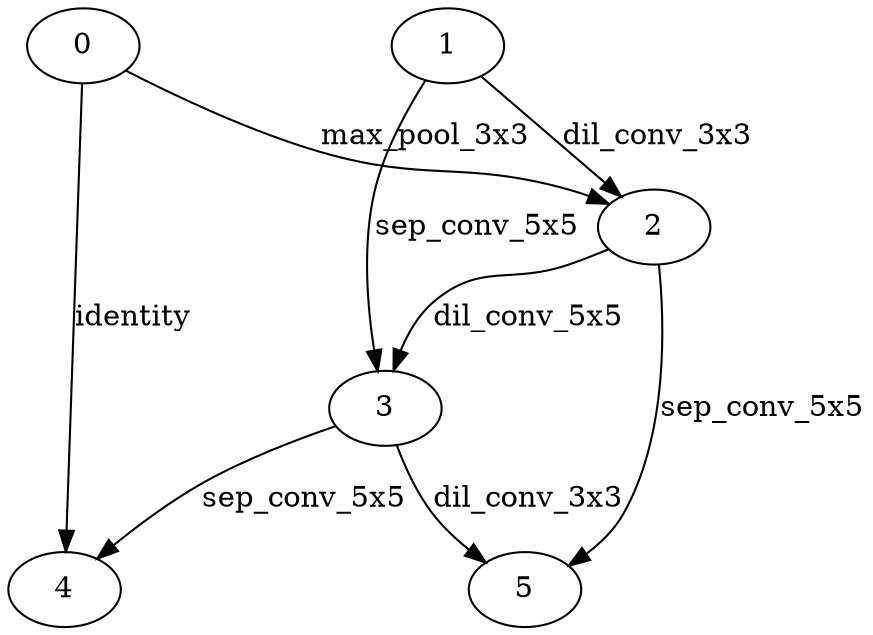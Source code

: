 digraph reduction_cell_12 {
	0 -> 2 [label=max_pool_3x3]
	1 -> 2 [label=dil_conv_3x3]
	2 -> 3 [label=dil_conv_5x5]
	1 -> 3 [label=sep_conv_5x5]
	0 -> 4 [label=identity]
	3 -> 4 [label=sep_conv_5x5]
	2 -> 5 [label=sep_conv_5x5]
	3 -> 5 [label=dil_conv_3x3]
}
